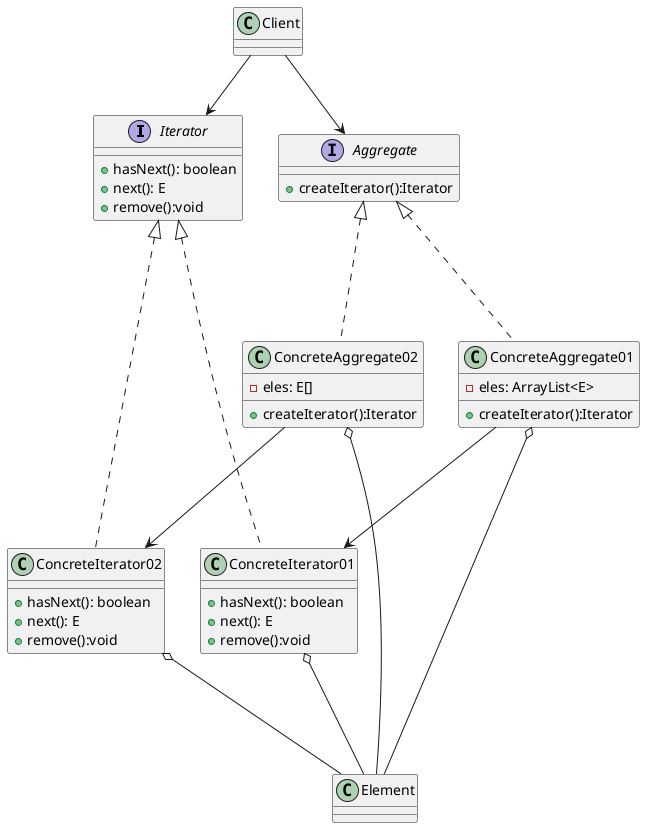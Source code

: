 @startuml

interface Iterator{
    + hasNext(): boolean
    + next(): E
    + remove():void
}

class ConcreteIterator01{
    + hasNext(): boolean
    + next(): E
    + remove():void
}
class ConcreteIterator02{
    + hasNext(): boolean
    + next(): E
    + remove():void
}

interface Aggregate{
    + createIterator():Iterator
}

class ConcreteAggregate01{
    - eles: ArrayList<E>
    + createIterator():Iterator
}

class ConcreteAggregate02{
    - eles: E[]
    + createIterator():Iterator
}

class Element {

}
class Client{

}

Iterator <|...ConcreteIterator01
Aggregate <|... ConcreteAggregate01

Iterator <|...ConcreteIterator02
Aggregate <|... ConcreteAggregate02

ConcreteAggregate01 ---> ConcreteIterator01
ConcreteAggregate02 ---> ConcreteIterator02

Client --> Iterator
Client --> Aggregate


ConcreteIterator01 o--- Element
ConcreteAggregate01 o--- Element

ConcreteIterator02 o--- Element
ConcreteAggregate02 o--- Element



@enduml